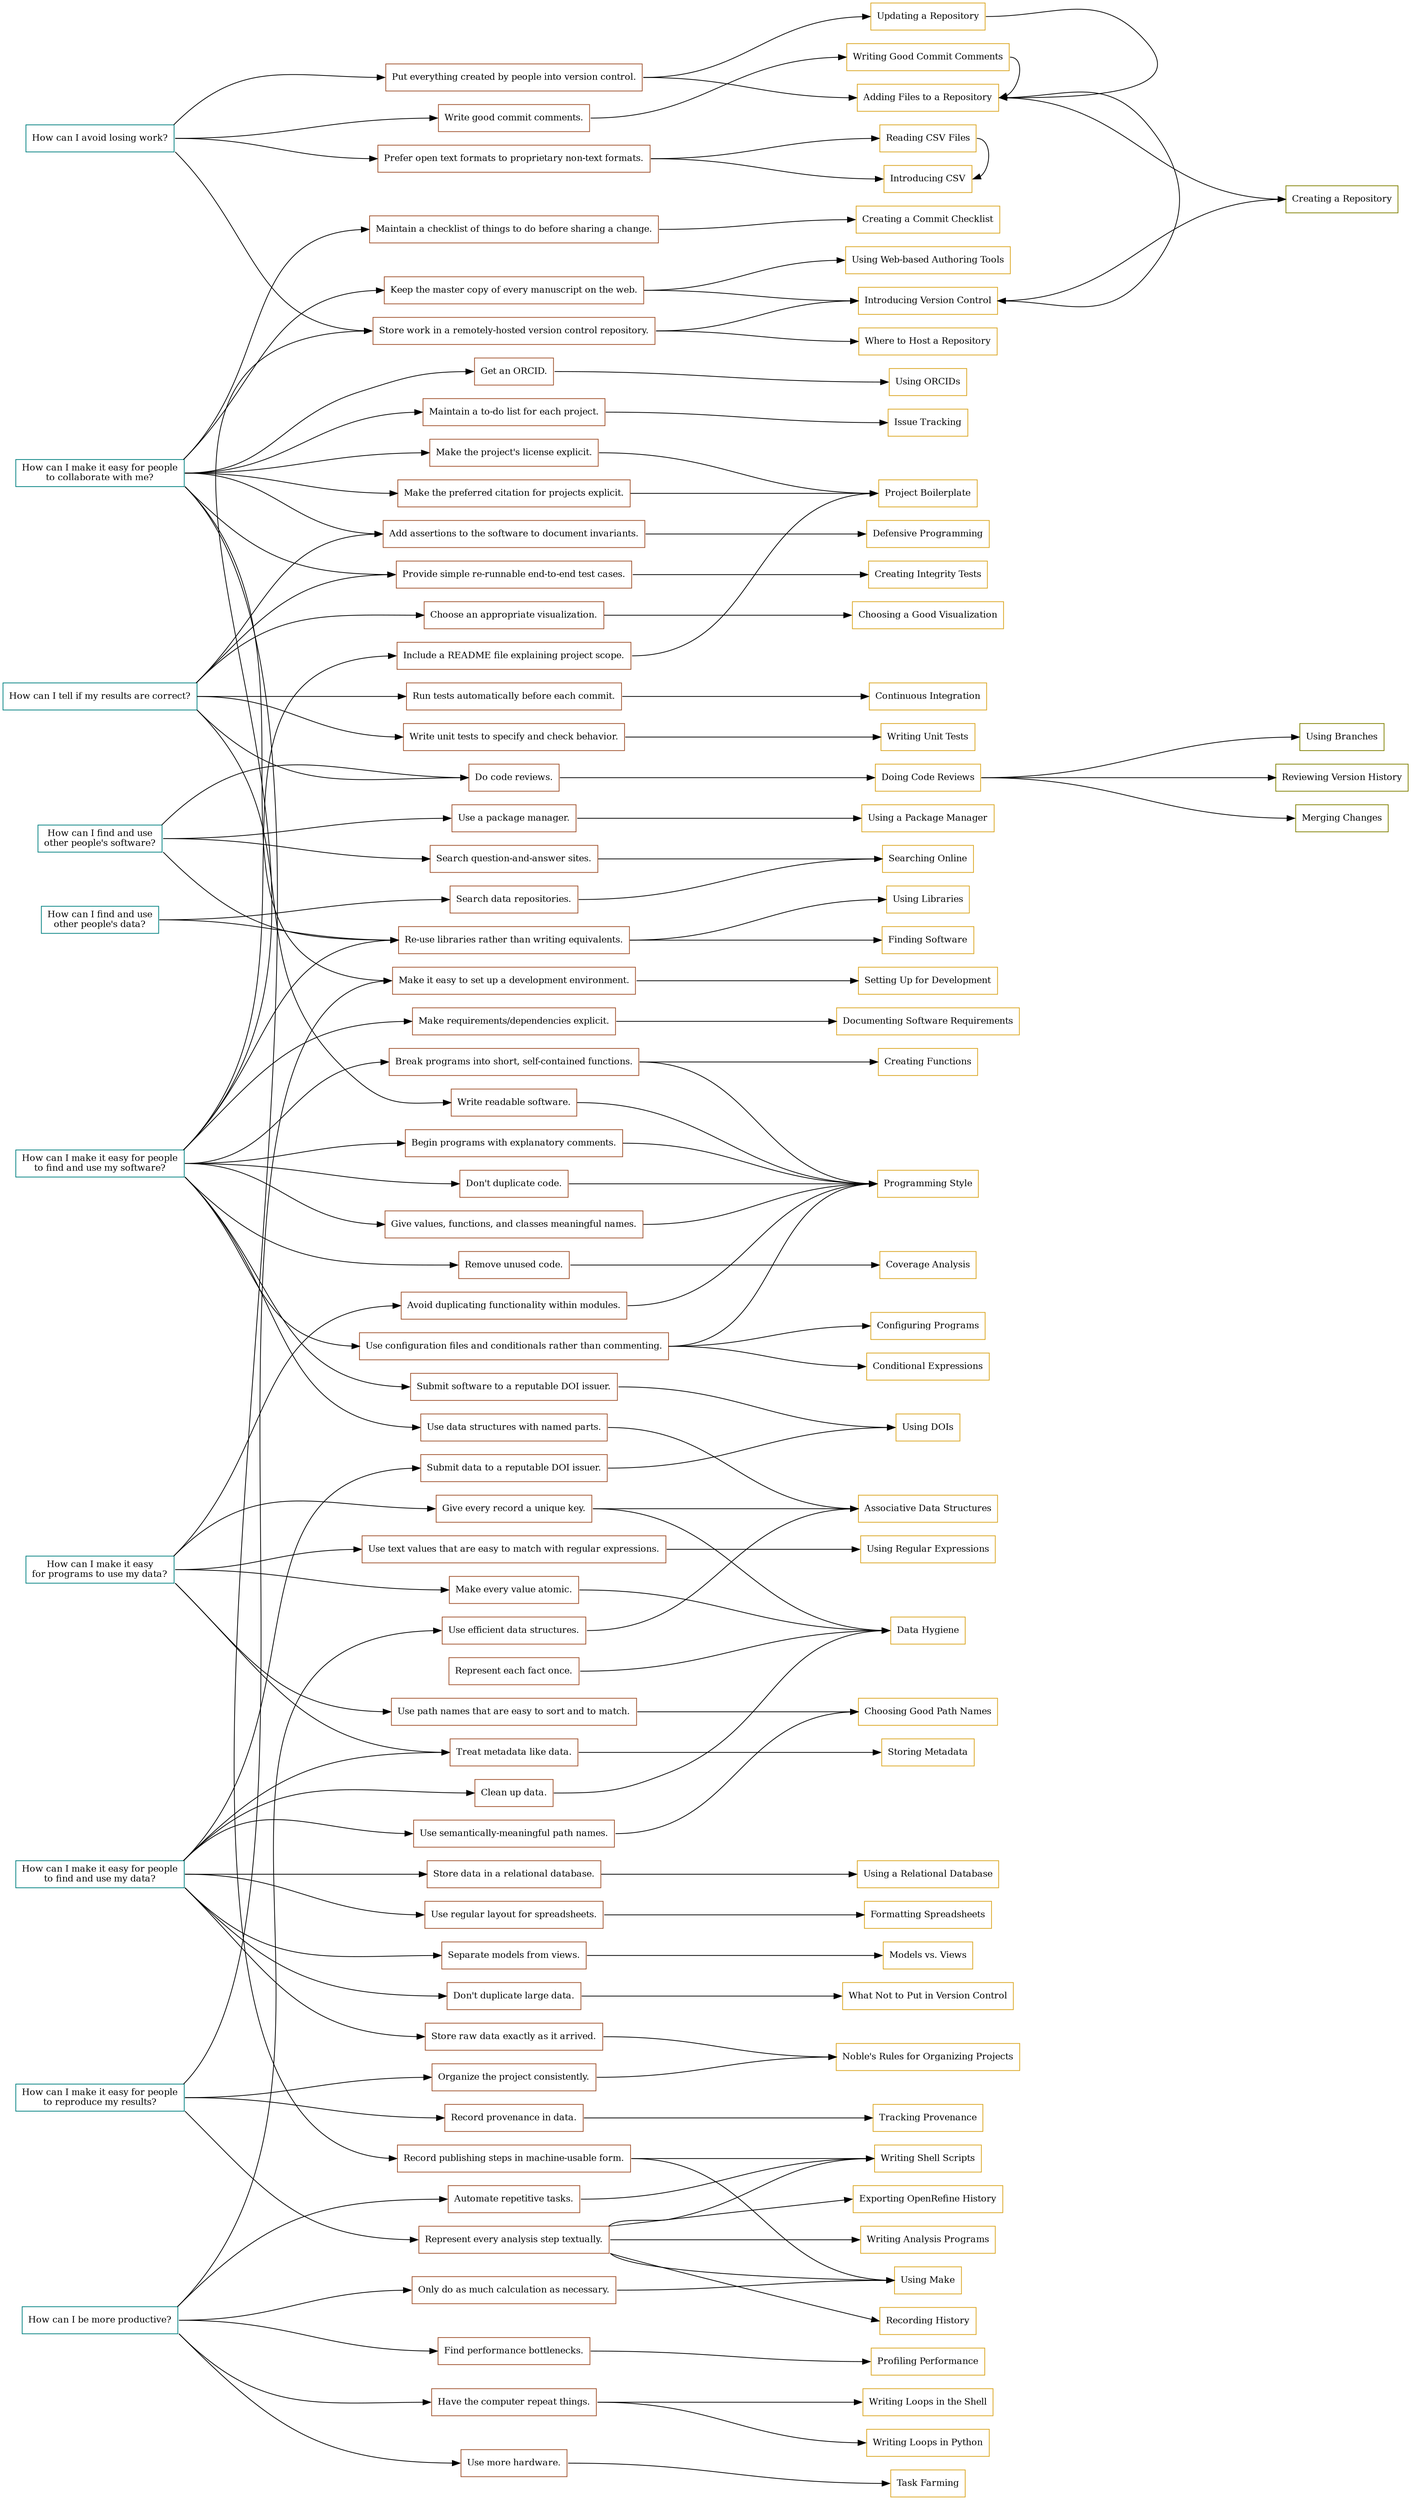 // Where's open?
digraph scb {
	// Properties.
	rankdir = "LR";
	ranksep = "3 equally";
	node [shape="box", fontsize=12];

	// ----------------------------------------
	// Questions.
	// ----------------------------------------
	subgraph questions {
		node [color="teal"];
		rank = "same";
		q_avoid_losing_work [label="How can I avoid losing work?"];
		q_find_use_others_data [label="How can I find and use\nother people's data?"];
		q_make_data_findable [label="How can I make it easy for people\nto find and use my data?"];
		q_make_data_usable_by_programs [label="How can I make it easy\nfor programs to use my data?"];
		q_find_use_others_software [label="How can I find and use\nother people's software?"];
		q_make_software_findable_usable [label="How can I make it easy for people\nto find and use my software?"];
		q_results_correct [label="How can I tell if my results are correct?"];
		q_results_reproducible [label="How can I make it easy for people\nto reproduce my results?"];
		q_improve_productivity [label="How can I be more productive?"];
		q_make_collaboration_easy [label="How can I make it easy for people\nto collaborate with me?"];
	}

	// ----------------------------------------
	// Answers.
	// ----------------------------------------
	subgraph answers {
		node [color="sienna"];
		rank = "same";
		a_add_assertions [label="Add assertions to the software to document invariants."];
		a_add_human_work_to_repo [label="Put everything created by people into version control."];
		a_atomic_values [label="Make every value atomic."];
		a_automate_tasks [label="Automate repetitive tasks."];
		a_avoid_duplication [label="Avoid duplicating functionality within modules."];
		a_build_and_smoke_tests [label="Provide simple re-runnable end-to-end test cases."];
		a_choose_visualization [label="Choose an appropriate visualization."];
		a_clean_up_data [label="Clean up data."];
		a_code_reviews [label="Do code reviews."];
		a_commit_checklist [label="Maintain a checklist of things to do before sharing a change."];
		a_consistent_project_organization [label="Organize the project consistently."];
		a_data_doi [label="Submit data to a reputable DOI issuer."];
		a_document_function [label="Begin programs with explanatory comments."];
		a_dont_duplicate_code [label="Don't duplicate code."];
		a_dont_duplicate_large_data [label="Don't duplicate large data."];
		a_eliminate_redundant_calculation [label="Only do as much calculation as necessary."];
		a_explicit_requirements [label="Make requirements/dependencies explicit."];
		a_get_orcid [label="Get an ORCID."];
		a_give_code_meaningful_names [label="Give values, functions, and classes meaningful names."];
		a_good_commit_comments [label="Write good commit comments."];
		a_have_computer_repeat_things [label="Have the computer repeat things."];
		a_include_readme [label="Include a README file explaining project scope."];
		a_keys_for_records [label="Give every record a unique key."];
		a_master_manuscript_online [label="Keep the master copy of every manuscript on the web."];
		a_meaningful_path_names [label="Use semantically-meaningful path names."];
		a_prefer_open_text [label="Prefer open text formats to proprietary non-text formats."];
		a_profile_performance [label="Find performance bottlenecks."];
		a_project_todo_list [label="Maintain a to-do list for each project."];
		a_record_analysis_steps_textually [label="Represent every analysis step textually."];
		a_record_data_provenance [label="Record provenance in data."];
		a_record_publishing_steps [label="Record publishing steps in machine-usable form."];
		a_regular_spreadsheet_layout [label="Use regular layout for spreadsheets."];
		a_remove_unused_code [label="Remove unused code."];
		a_represent_each_fact_once [label="Represent each fact once."];
		a_reuse_libraries [label="Re-use libraries rather than writing equivalents."];
		a_run_precommit_checks [label="Run tests automatically before each commit."];
		a_separate_models_from_views [label="Separate models from views."];
		a_set_up_development [label="Make it easy to set up a development environment."];
		a_software_doi [label="Submit software to a reputable DOI issuer."];
		a_specify_citation [label="Make the preferred citation for projects explicit."];
		a_specify_license [label="Make the project's license explicit."];
		a_store_raw_data [label="Store raw data exactly as it arrived."];
		a_store_work_remote_repo [label="Store work in a remotely-hosted version control repository."];
		a_treat_metadata_like_data [label="Treat metadata like data."];
		a_use_associative_data_structures [label="Use data structures with named parts."];
		a_use_clusters [label="Use more hardware."];
		a_use_config_files [label="Use configuration files and conditionals rather than commenting."];
		a_use_efficient_data_structures [label="Use efficient data structures."];
		a_use_functions [label="Break programs into short, self-contained functions."];
		a_use_matchable_text [label="Use text values that are easy to match with regular expressions."];
		a_use_relational_database [label="Store data in a relational database."];
		a_use_sortable_matchable_path_names [label="Use path names that are easy to sort and to match."];
		a_write_readable_software [label="Write readable software."];
		a_write_unit_tests [label="Write unit tests to specify and check behavior."];
		a_use_package_manager [label="Use a package manager."];
		a_search_answer_sites [label="Search question-and-answer sites."];
		a_search_data_repositories [label="Search data repositories."];
	}

	// ----------------------------------------
	// Topics 1: immediate skills.
	// ----------------------------------------
	subgraph topics_1 {
		node [color="goldenrod"];
		rank = "same";
		t_add_to_repository [label="Adding Files to a Repository"];
		t_associative_structures [label="Associative Data Structures"];
		t_boilerplate [label="Project Boilerplate"];
		t_choosing_good_path_names [label="Choosing Good Path Names"];
		t_choosing_repository_host [label="Where to Host a Repository"];
		t_choosing_visualization [label="Choosing a Good Visualization"];
		t_code_reviews [label="Doing Code Reviews"];
		t_commit_checklist [label="Creating a Commit Checklist"];
		t_conditionals [label="Conditional Expressions"];
		t_continuous_integration [label="Continuous Integration"];
		t_coverage [label="Coverage Analysis"];
		t_creating_functions [label="Creating Functions"];
		t_creating_integrity_tests [label="Creating Integrity Tests"];
		t_csv_intro [label="Introducing CSV"];
		t_data_hygiene [label="Data Hygiene"];
		t_defensive_programming [label="Defensive Programming"];
		t_documenting_requirements [label="Documenting Software Requirements"];
		t_exporting_openrefine_history [label="Exporting OpenRefine History"];
		t_finding_software [label="Finding Software"];
		t_formatting_spreadsheets [label="Formatting Spreadsheets"];
		t_getting_doi [label="Using DOIs"];
		t_getting_orcid [label="Using ORCIDs"];
		t_good_commit_comments [label="Writing Good Commit Comments"];
		t_issue_tracking [label="Issue Tracking"];
		t_metadata [label="Storing Metadata"];
		t_models_vs_views [label="Models vs. Views"];
		t_nobles_rules [label="Noble's Rules for Organizing Projects"];
		t_profiling [label="Profiling Performance"];
		t_program_configuration [label="Configuring Programs"];
		t_programming_style [label="Programming Style"];
		t_read_csv [label="Reading CSV Files"];
		t_recording_history [label="Recording History"];
		t_setting_up_for_development [label="Setting Up for Development"];
		t_task_farming [label="Task Farming"];
		t_tracking_provenance [label="Tracking Provenance"];
		t_update_repository [label="Updating a Repository"];
		t_using_libraries [label="Using Libraries"];
		t_using_make [label="Using Make"];
		t_using_regular_expressions [label="Using Regular Expressions"];
		t_using_sql [label="Using a Relational Database"];
		t_using_web_authoring [label="Using Web-based Authoring Tools"];
		t_version_control_intro [label="Introducing Version Control"];
		t_what_not_to_store [label="What Not to Put in Version Control"];
		t_writing_analysis_programs [label="Writing Analysis Programs"];
		t_writing_python_loops [label="Writing Loops in Python"];
		t_writing_shell_loops [label="Writing Loops in the Shell"];
		t_writing_shell_scripts [label="Writing Shell Scripts"];
		t_writing_unit_tests [label="Writing Unit Tests"];
		t_search_online [label="Searching Online"];
		t_use_package_manager [label="Using a Package Manager"];
	}

	// ----------------------------------------
	// Topics 2: prerequisite skills.
	// ----------------------------------------
	subgraph topics_2 {
		node [color="olive"];
		rank = "same";
		t_creating_repository [label="Creating a Repository"];
		t_reviewing_version_history [label="Reviewing Version History"]; //-
		t_merging_changes [label="Merging Changes"]; //-
		t_using_branches [label="Using Branches"];
	}

	// ----------------------------------------
	// Questions to answers.
	// ----------------------------------------

	q_avoid_losing_work:ne -> a_add_human_work_to_repo:w;
	q_avoid_losing_work:e -> a_good_commit_comments:w;
	q_avoid_losing_work:e -> a_prefer_open_text:w;
	q_avoid_losing_work:se -> a_store_work_remote_repo:w;

	q_find_use_others_data:e -> a_search_data_repositories:w;
	q_find_use_others_data:e -> a_reuse_libraries:w;

	q_make_data_findable:ne -> a_clean_up_data:w;
	q_make_data_findable:ne -> a_data_doi:w;
	q_make_data_findable:ne -> a_meaningful_path_names:w;
	q_make_data_findable:ne -> a_treat_metadata_like_data:w;
	q_make_data_findable:e -> a_use_relational_database:w;
	q_make_data_findable:e -> a_regular_spreadsheet_layout:w;
	q_make_data_findable:se -> a_store_raw_data:w;
	q_make_data_findable:se -> a_separate_models_from_views:w;
	q_make_data_findable:se -> a_dont_duplicate_large_data:w;

	q_make_data_usable_by_programs:ne -> a_keys_for_records:w;
	q_make_data_usable_by_programs:ne -> a_avoid_duplication:w;
	q_make_data_usable_by_programs:e -> a_atomic_values:w;
	q_make_data_usable_by_programs:e -> a_use_matchable_text:w;
	q_make_data_usable_by_programs:se -> a_treat_metadata_like_data:w;
	q_make_data_usable_by_programs:se -> a_use_sortable_matchable_path_names:w;

	q_find_use_others_software:ne -> a_code_reviews:w;
	q_find_use_others_software:e -> a_use_package_manager:w;
	q_find_use_others_software:e -> a_search_answer_sites:w;
	q_find_use_others_software:se -> a_reuse_libraries:w;

	q_make_software_findable_usable:ne -> a_explicit_requirements:w;
	q_make_software_findable_usable:ne -> a_store_work_remote_repo:w;
	q_make_software_findable_usable:ne -> a_reuse_libraries:w;
	q_make_software_findable_usable:ne -> a_include_readme:w;
	q_make_software_findable_usable:e -> a_document_function:w;
	q_make_software_findable_usable:e -> a_give_code_meaningful_names:w;
	q_make_software_findable_usable:e -> a_dont_duplicate_code:w;
	q_make_software_findable_usable:e -> a_use_functions:w;
	q_make_software_findable_usable:se -> a_software_doi:w;
	q_make_software_findable_usable:se -> a_remove_unused_code:w;
	q_make_software_findable_usable:se -> a_use_associative_data_structures:w;
	q_make_software_findable_usable:se -> a_use_config_files:w;

	q_results_correct:ne -> a_choose_visualization:w;
	q_results_correct:ne -> a_add_assertions:w;
	q_results_correct:ne -> a_build_and_smoke_tests:w;
	q_results_correct:e -> a_run_precommit_checks:w;
	q_results_correct:e -> a_write_unit_tests:w;
	q_results_correct:se -> a_write_readable_software:w;
	q_results_correct:se -> a_code_reviews:w;

	q_results_reproducible:ne -> a_set_up_development:w;
	q_results_reproducible:e -> a_record_data_provenance:w;
	q_results_reproducible:e -> a_consistent_project_organization:w;
	q_results_reproducible:se -> a_record_analysis_steps_textually:w;

	q_improve_productivity:ne -> a_automate_tasks:w;
	q_improve_productivity:ne -> a_use_efficient_data_structures:w;
	q_improve_productivity:e -> a_eliminate_redundant_calculation:w;
	q_improve_productivity:e -> a_profile_performance:w;
	q_improve_productivity:se -> a_have_computer_repeat_things:w;
	q_improve_productivity:se -> a_use_clusters:w;

	q_make_collaboration_easy:ne -> a_commit_checklist:w;
	q_make_collaboration_easy:ne -> a_master_manuscript_online:w;
	q_make_collaboration_easy:e -> a_add_assertions:w;
	q_make_collaboration_easy:e -> a_get_orcid:w;
	q_make_collaboration_easy:e -> a_project_todo_list:w;
	q_make_collaboration_easy:e -> a_specify_license:w;
	q_make_collaboration_easy:e -> a_specify_citation:w;
	q_make_collaboration_easy:se -> a_build_and_smoke_tests:w;
	q_make_collaboration_easy:se -> a_record_publishing_steps:w;
	q_make_collaboration_easy:se -> a_set_up_development:w;

	// ----------------------------------------
	// Answers to topics.
	// ----------------------------------------

	a_add_assertions:e -> t_defensive_programming:w;

	a_add_human_work_to_repo:e -> t_add_to_repository:w;
	a_add_human_work_to_repo:e -> t_update_repository:w;

	a_atomic_values:e -> t_data_hygiene:w;

	a_automate_tasks:e -> t_writing_shell_scripts:w;

	a_avoid_duplication:e -> t_programming_style:w;

	a_build_and_smoke_tests:e -> t_creating_integrity_tests:w;

	a_choose_visualization:e -> t_choosing_visualization:w;

	a_clean_up_data:e -> t_data_hygiene:w;

	a_code_reviews:e -> t_code_reviews:w;

	a_commit_checklist:e -> t_commit_checklist:w;

	a_consistent_project_organization:e -> t_nobles_rules:w;

	a_data_doi:e -> t_getting_doi:w;

	a_document_function:e -> t_programming_style:w;

	a_dont_duplicate_code:e -> t_programming_style:w;

	a_dont_duplicate_large_data:e -> t_what_not_to_store:w;

	a_eliminate_redundant_calculation:e -> t_using_make:w;

	a_explicit_requirements:e -> t_documenting_requirements:w;

	a_get_orcid:e -> t_getting_orcid:w;

	a_give_code_meaningful_names:e -> t_programming_style:w;

	a_good_commit_comments:e -> t_good_commit_comments:w;

	a_have_computer_repeat_things:e -> t_writing_python_loops:w;
	a_have_computer_repeat_things:e -> t_writing_shell_loops:w;

	a_include_readme:e -> t_boilerplate:w;

	a_keys_for_records:e -> t_associative_structures:w;
	a_keys_for_records:e -> t_data_hygiene:w;

	a_master_manuscript_online:e -> t_using_web_authoring:w;
	a_master_manuscript_online:e -> t_version_control_intro:w;

	a_meaningful_path_names:e -> t_choosing_good_path_names:w;

	a_prefer_open_text:e -> t_csv_intro:w;
	a_prefer_open_text:e -> t_read_csv:w;

	a_profile_performance:e -> t_profiling:w;

	a_project_todo_list:e -> t_issue_tracking:w;

	a_record_analysis_steps_textually:ne -> t_exporting_openrefine_history:w;
	a_record_analysis_steps_textually:ne -> t_writing_shell_scripts:w;
	a_record_analysis_steps_textually:e -> t_writing_analysis_programs:w;
	a_record_analysis_steps_textually:se -> t_recording_history:w;
	a_record_analysis_steps_textually:se -> t_using_make:w;

	a_record_data_provenance:e -> t_tracking_provenance:w;

	a_record_publishing_steps:e -> t_using_make:w;
	a_record_publishing_steps:e -> t_writing_shell_scripts:w;

	a_regular_spreadsheet_layout:e -> t_formatting_spreadsheets:w;

	a_remove_unused_code:e -> t_coverage:w;

	a_represent_each_fact_once:e -> t_data_hygiene:w;

	a_reuse_libraries:e -> t_finding_software:w;
	a_reuse_libraries:e -> t_using_libraries:w;

	a_run_precommit_checks:e -> t_continuous_integration:w;

	a_separate_models_from_views:e -> t_models_vs_views:w;

	a_set_up_development:e -> t_setting_up_for_development:w;

	a_software_doi:e -> t_getting_doi:w;

	a_specify_citation:e -> t_boilerplate:w;

	a_specify_license:e -> t_boilerplate:w;

	a_store_raw_data:e -> t_nobles_rules:w;

	a_store_work_remote_repo:e -> t_choosing_repository_host:w;
	a_store_work_remote_repo:e -> t_version_control_intro:w;

	a_treat_metadata_like_data:e -> t_metadata:w;

	a_use_associative_data_structures:e -> t_associative_structures:w;

	a_use_clusters:e -> t_task_farming:w;

	a_use_config_files:e -> t_conditionals:w;
	a_use_config_files:e -> t_program_configuration:w;
	a_use_config_files:e -> t_programming_style:w;

	a_use_efficient_data_structures:e -> t_associative_structures:w;

	a_use_functions:e -> t_creating_functions:w;
	a_use_functions:e -> t_programming_style:w;

	a_use_matchable_text:e -> t_using_regular_expressions:w;

	a_use_relational_database:e -> t_using_sql:w;

	a_use_sortable_matchable_path_names:e -> t_choosing_good_path_names:w;

	a_write_readable_software:e -> t_programming_style:w;

	a_write_unit_tests:e -> t_writing_unit_tests:w;

	a_search_answer_sites:e -> t_search_online:w;
	a_search_data_repositories:e -> t_search_online:w;

	a_use_package_manager:e -> t_use_package_manager:w;

	// ----------------------------------------
	// Topics to topics.
	// ----------------------------------------

	t_add_to_repository:e -> t_version_control_intro:e;
	t_update_repository:e -> t_add_to_repository:e;
	t_good_commit_comments:e -> t_add_to_repository:e;

	t_read_csv:e -> t_csv_intro:e;

	t_add_to_repository:e -> t_creating_repository:w;
	t_creating_repository:w -> t_version_control_intro:e;
	t_code_reviews:e -> t_reviewing_version_history:w;
	t_code_reviews:e -> t_merging_changes:w;
	t_code_reviews:e -> t_using_branches:w;
}
